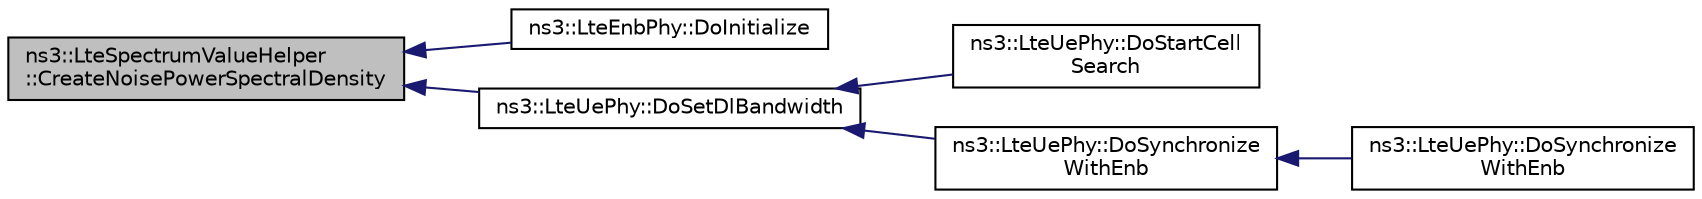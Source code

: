 digraph "ns3::LteSpectrumValueHelper::CreateNoisePowerSpectralDensity"
{
  edge [fontname="Helvetica",fontsize="10",labelfontname="Helvetica",labelfontsize="10"];
  node [fontname="Helvetica",fontsize="10",shape=record];
  rankdir="LR";
  Node1 [label="ns3::LteSpectrumValueHelper\l::CreateNoisePowerSpectralDensity",height=0.2,width=0.4,color="black", fillcolor="grey75", style="filled", fontcolor="black"];
  Node1 -> Node2 [dir="back",color="midnightblue",fontsize="10",style="solid"];
  Node2 [label="ns3::LteEnbPhy::DoInitialize",height=0.2,width=0.4,color="black", fillcolor="white", style="filled",URL="$d3/d51/classns3_1_1LteEnbPhy.html#a404572fbc4d6948034038b91bf450877"];
  Node1 -> Node3 [dir="back",color="midnightblue",fontsize="10",style="solid"];
  Node3 [label="ns3::LteUePhy::DoSetDlBandwidth",height=0.2,width=0.4,color="black", fillcolor="white", style="filled",URL="$da/ddd/classns3_1_1LteUePhy.html#ab545da883246fab44f678ed01c0ff2b5"];
  Node3 -> Node4 [dir="back",color="midnightblue",fontsize="10",style="solid"];
  Node4 [label="ns3::LteUePhy::DoStartCell\lSearch",height=0.2,width=0.4,color="black", fillcolor="white", style="filled",URL="$da/ddd/classns3_1_1LteUePhy.html#adc8c51bfadf1311a169581c1877bfd6b"];
  Node3 -> Node5 [dir="back",color="midnightblue",fontsize="10",style="solid"];
  Node5 [label="ns3::LteUePhy::DoSynchronize\lWithEnb",height=0.2,width=0.4,color="black", fillcolor="white", style="filled",URL="$da/ddd/classns3_1_1LteUePhy.html#a73eff1d7da65749d46e20c64fd7ebfa8"];
  Node5 -> Node6 [dir="back",color="midnightblue",fontsize="10",style="solid"];
  Node6 [label="ns3::LteUePhy::DoSynchronize\lWithEnb",height=0.2,width=0.4,color="black", fillcolor="white", style="filled",URL="$da/ddd/classns3_1_1LteUePhy.html#a2ac05c2a5a5a71783296e7f0ce1deae6"];
}
